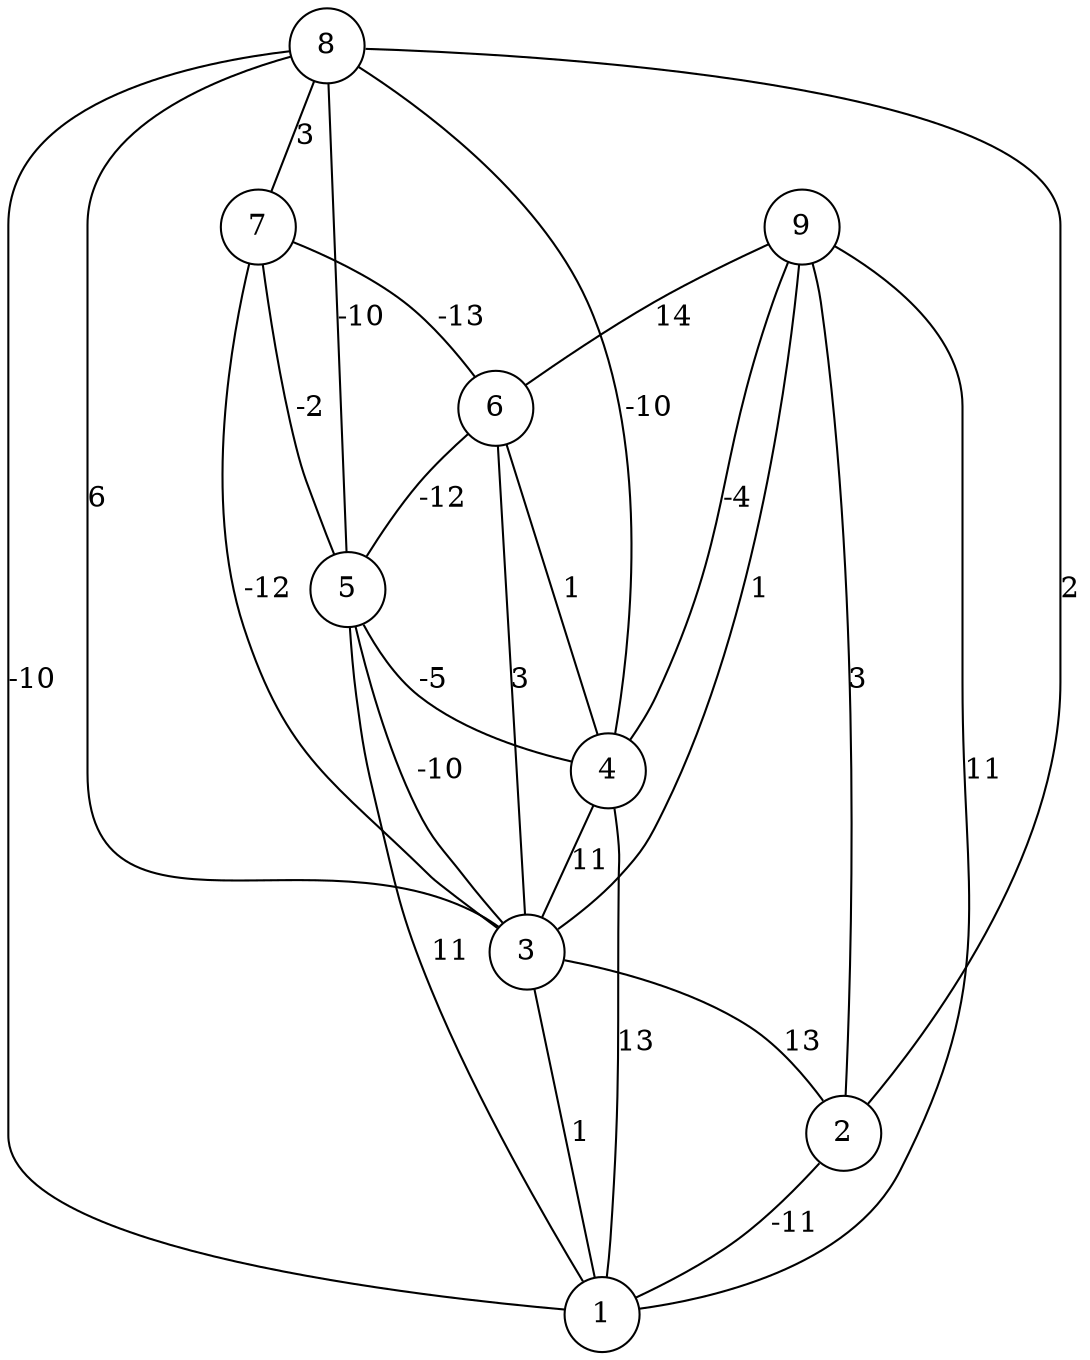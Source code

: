 graph { 
	 fontname="Helvetica,Arial,sans-serif" 
	 node [shape = circle]; 
	 9 -- 1 [label = "11"];
	 9 -- 2 [label = "3"];
	 9 -- 3 [label = "1"];
	 9 -- 4 [label = "-4"];
	 9 -- 6 [label = "14"];
	 8 -- 1 [label = "-10"];
	 8 -- 2 [label = "2"];
	 8 -- 3 [label = "6"];
	 8 -- 4 [label = "-10"];
	 8 -- 5 [label = "-10"];
	 8 -- 7 [label = "3"];
	 7 -- 3 [label = "-12"];
	 7 -- 5 [label = "-2"];
	 7 -- 6 [label = "-13"];
	 6 -- 3 [label = "3"];
	 6 -- 4 [label = "1"];
	 6 -- 5 [label = "-12"];
	 5 -- 1 [label = "11"];
	 5 -- 3 [label = "-10"];
	 5 -- 4 [label = "-5"];
	 4 -- 1 [label = "13"];
	 4 -- 3 [label = "11"];
	 3 -- 1 [label = "1"];
	 3 -- 2 [label = "13"];
	 2 -- 1 [label = "-11"];
	 1;
	 2;
	 3;
	 4;
	 5;
	 6;
	 7;
	 8;
	 9;
}
